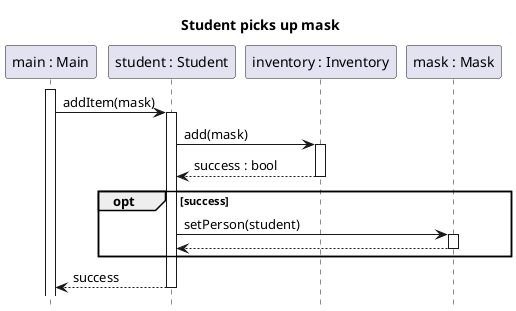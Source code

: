 @startuml person-add-item

title Student picks up mask
hide footbox
autoactivate on
participant "main : Main" as main
participant "student : Student" as student
participant "inventory : Inventory" as inventory
participant "mask : Mask" as mask

main++
main -> student : addItem(mask)
	student -> inventory : add(mask)
	return success : bool
	opt success
		student -> mask ++: setPerson(student)
		return
	end
return success

@enduml